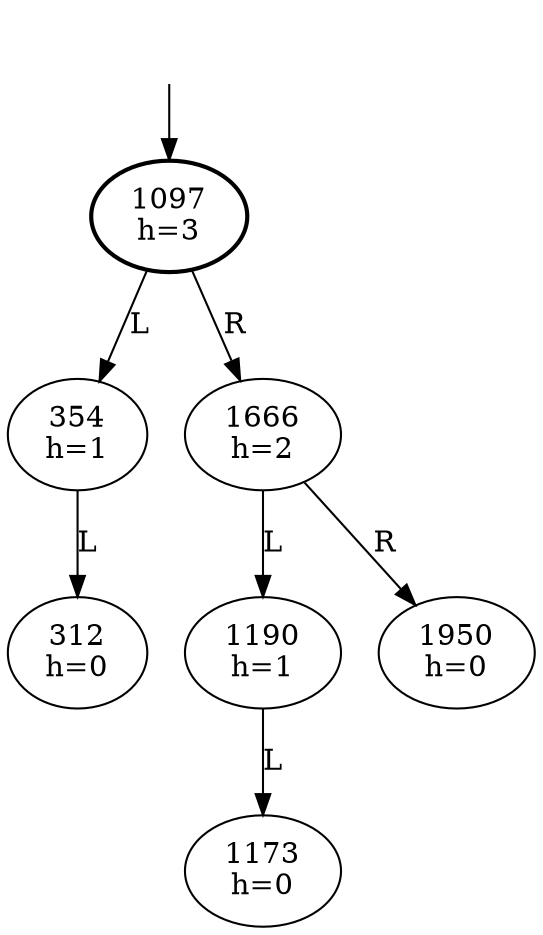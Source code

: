 digraph
 {
	Dummy [style=invis];
	Dummy -> 1097;
	1097 [penwidth=2];

	
      1097 [label="1097\nh=3"];

      1097 -> 354 [label="L"];
      354 [label="354\nh=1"];

      354 -> 312 [label="L"];
      312 [label="312\nh=0"];

      1097 -> 1666 [label="R"];
      1666 [label="1666\nh=2"];

      1666 -> 1190 [label="L"];
      1190 [label="1190\nh=1"];

      1190 -> 1173 [label="L"];
      1173 [label="1173\nh=0"];

      1666 -> 1950 [label="R"];
      1950 [label="1950\nh=0"];

}